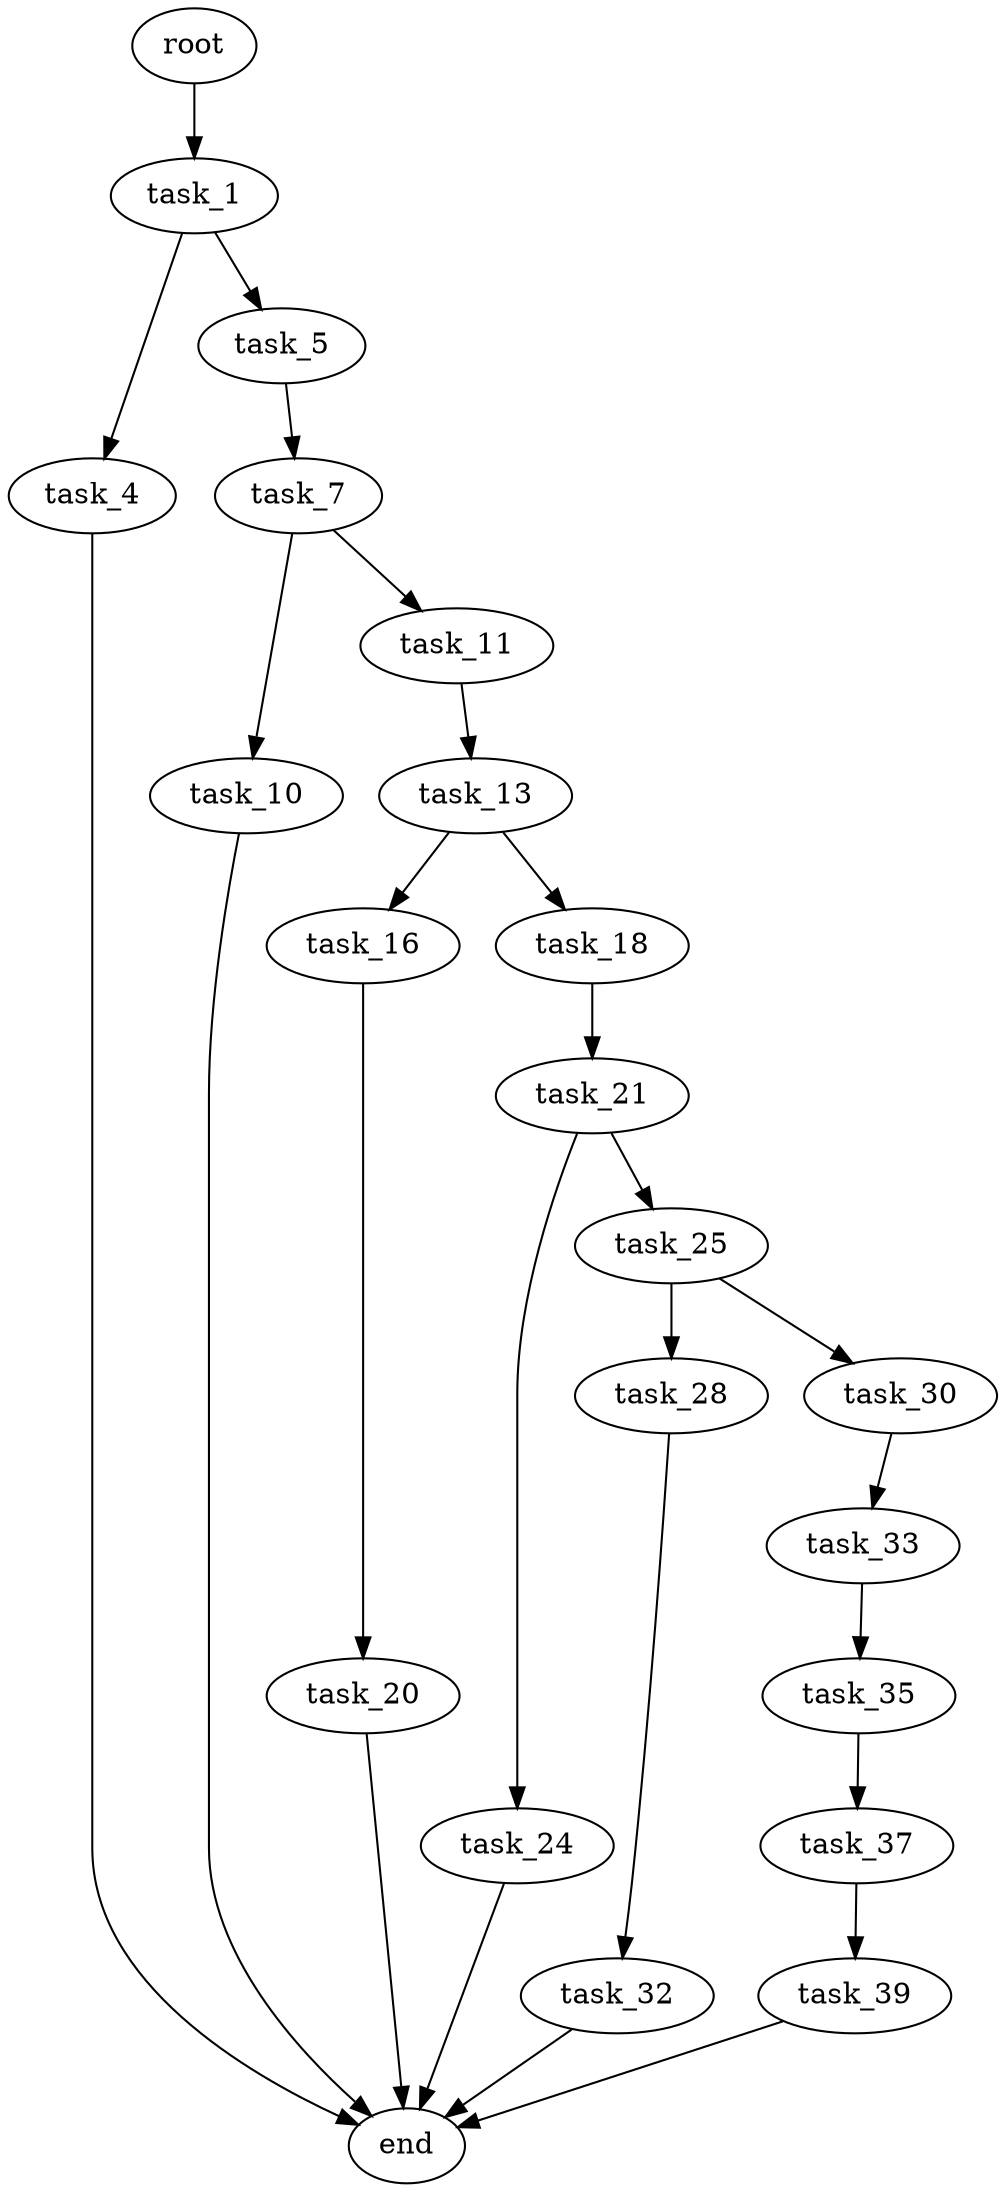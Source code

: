 digraph G {
  root [size="0.000000"];
  task_1 [size="8589934592.000000"];
  task_4 [size="231928233984.000000"];
  task_5 [size="32358674524.000000"];
  end [size="0.000000"];
  task_7 [size="33853118240.000000"];
  task_10 [size="8589934592.000000"];
  task_11 [size="13211717462.000000"];
  task_13 [size="5343095714.000000"];
  task_16 [size="204729635032.000000"];
  task_18 [size="1252372092933.000000"];
  task_20 [size="68719476736.000000"];
  task_21 [size="368293445632.000000"];
  task_24 [size="13554467388.000000"];
  task_25 [size="19196975130.000000"];
  task_28 [size="212476302678.000000"];
  task_30 [size="1073741824000.000000"];
  task_32 [size="28537291365.000000"];
  task_33 [size="18794577470.000000"];
  task_35 [size="1073741824000.000000"];
  task_37 [size="28991029248.000000"];
  task_39 [size="724659270712.000000"];

  root -> task_1 [size="1.000000"];
  task_1 -> task_4 [size="33554432.000000"];
  task_1 -> task_5 [size="33554432.000000"];
  task_4 -> end [size="1.000000"];
  task_5 -> task_7 [size="75497472.000000"];
  task_7 -> task_10 [size="536870912.000000"];
  task_7 -> task_11 [size="536870912.000000"];
  task_10 -> end [size="1.000000"];
  task_11 -> task_13 [size="209715200.000000"];
  task_13 -> task_16 [size="209715200.000000"];
  task_13 -> task_18 [size="209715200.000000"];
  task_16 -> task_20 [size="536870912.000000"];
  task_18 -> task_21 [size="838860800.000000"];
  task_20 -> end [size="1.000000"];
  task_21 -> task_24 [size="411041792.000000"];
  task_21 -> task_25 [size="411041792.000000"];
  task_24 -> end [size="1.000000"];
  task_25 -> task_28 [size="536870912.000000"];
  task_25 -> task_30 [size="536870912.000000"];
  task_28 -> task_32 [size="301989888.000000"];
  task_30 -> task_33 [size="838860800.000000"];
  task_32 -> end [size="1.000000"];
  task_33 -> task_35 [size="536870912.000000"];
  task_35 -> task_37 [size="838860800.000000"];
  task_37 -> task_39 [size="75497472.000000"];
  task_39 -> end [size="1.000000"];
}
